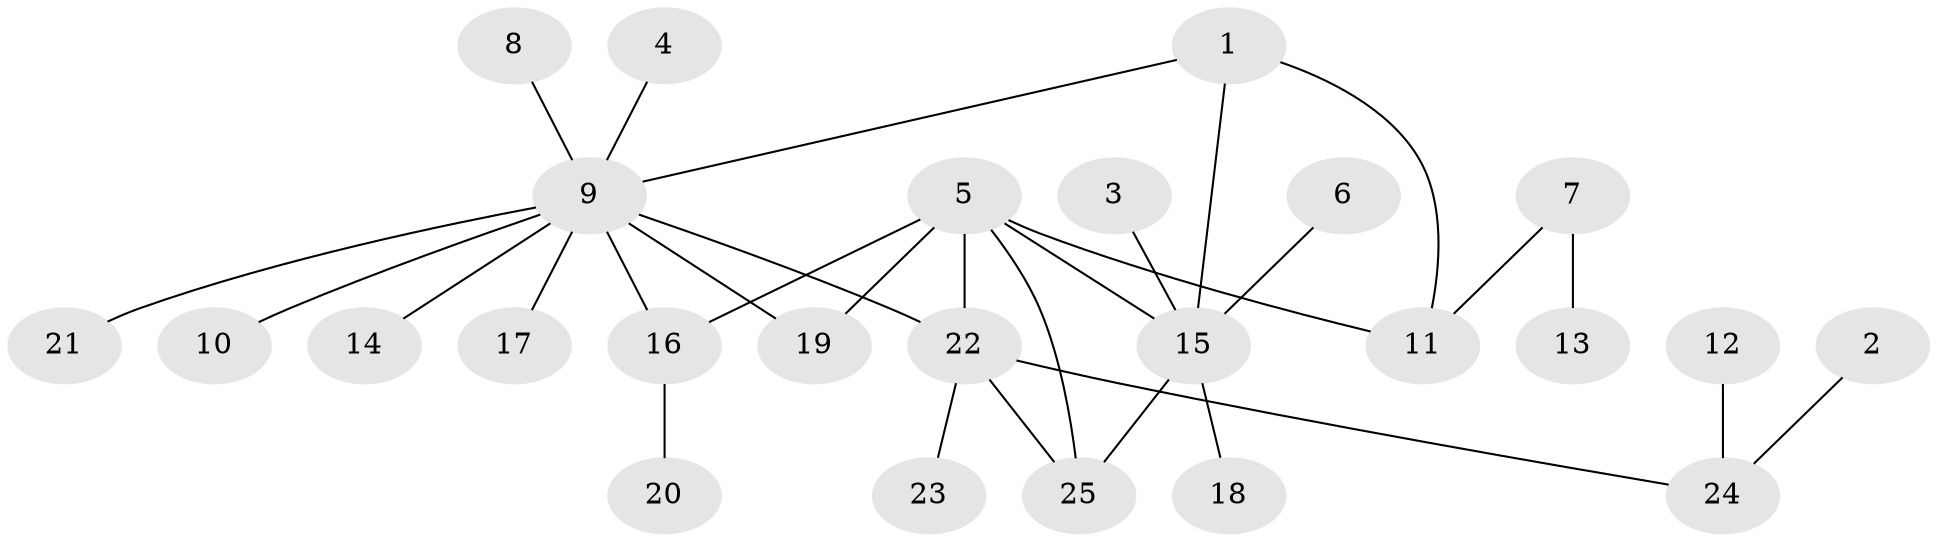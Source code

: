 // original degree distribution, {7: 0.04, 5: 0.06, 3: 0.06, 12: 0.02, 9: 0.02, 4: 0.06, 1: 0.58, 2: 0.16}
// Generated by graph-tools (version 1.1) at 2025/02/03/09/25 03:02:43]
// undirected, 25 vertices, 30 edges
graph export_dot {
graph [start="1"]
  node [color=gray90,style=filled];
  1;
  2;
  3;
  4;
  5;
  6;
  7;
  8;
  9;
  10;
  11;
  12;
  13;
  14;
  15;
  16;
  17;
  18;
  19;
  20;
  21;
  22;
  23;
  24;
  25;
  1 -- 9 [weight=1.0];
  1 -- 11 [weight=1.0];
  1 -- 15 [weight=1.0];
  2 -- 24 [weight=1.0];
  3 -- 15 [weight=1.0];
  4 -- 9 [weight=1.0];
  5 -- 11 [weight=1.0];
  5 -- 15 [weight=3.0];
  5 -- 16 [weight=1.0];
  5 -- 19 [weight=1.0];
  5 -- 22 [weight=2.0];
  5 -- 25 [weight=1.0];
  6 -- 15 [weight=1.0];
  7 -- 11 [weight=1.0];
  7 -- 13 [weight=1.0];
  8 -- 9 [weight=1.0];
  9 -- 10 [weight=1.0];
  9 -- 14 [weight=1.0];
  9 -- 16 [weight=1.0];
  9 -- 17 [weight=1.0];
  9 -- 19 [weight=1.0];
  9 -- 21 [weight=1.0];
  9 -- 22 [weight=1.0];
  12 -- 24 [weight=1.0];
  15 -- 18 [weight=1.0];
  15 -- 25 [weight=1.0];
  16 -- 20 [weight=1.0];
  22 -- 23 [weight=1.0];
  22 -- 24 [weight=1.0];
  22 -- 25 [weight=1.0];
}
